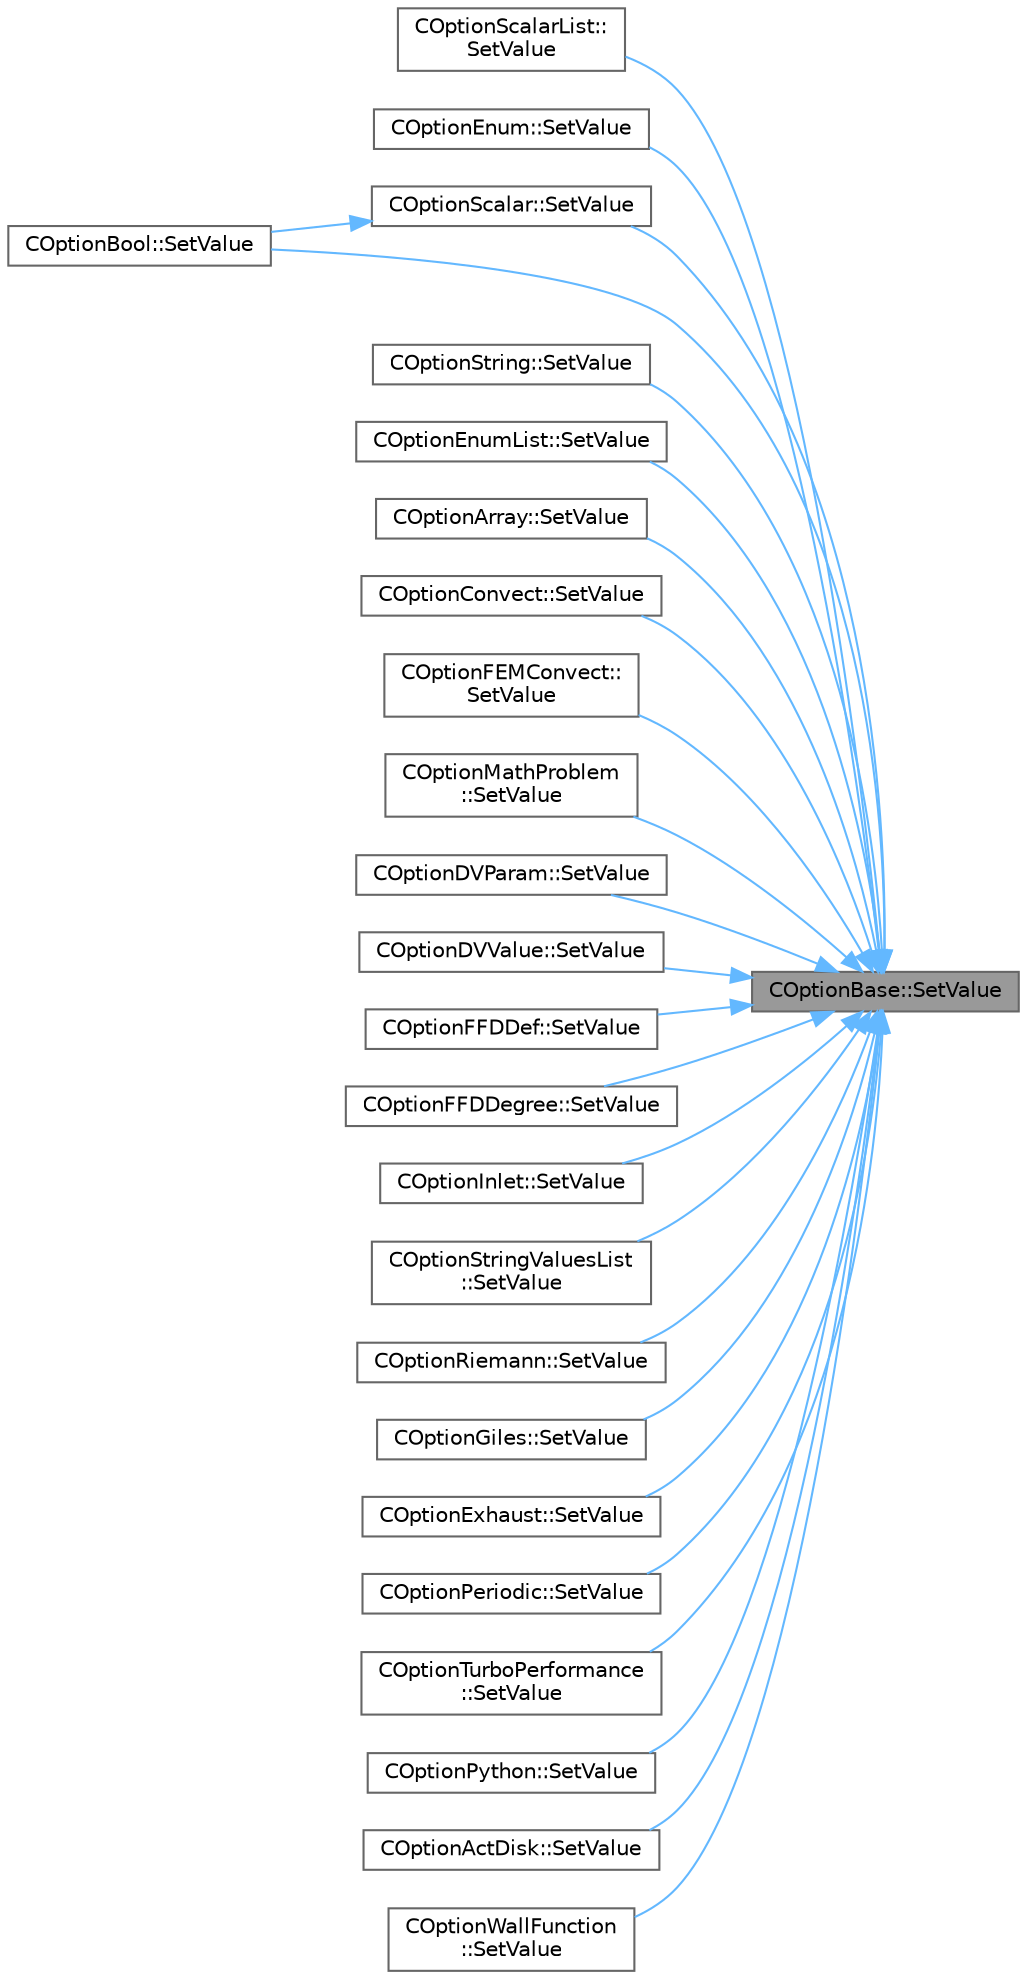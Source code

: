 digraph "COptionBase::SetValue"
{
 // LATEX_PDF_SIZE
  bgcolor="transparent";
  edge [fontname=Helvetica,fontsize=10,labelfontname=Helvetica,labelfontsize=10];
  node [fontname=Helvetica,fontsize=10,shape=box,height=0.2,width=0.4];
  rankdir="RL";
  Node1 [id="Node000001",label="COptionBase::SetValue",height=0.2,width=0.4,color="gray40", fillcolor="grey60", style="filled", fontcolor="black",tooltip=" "];
  Node1 -> Node2 [id="edge1_Node000001_Node000002",dir="back",color="steelblue1",style="solid",tooltip=" "];
  Node2 [id="Node000002",label="COptionScalarList::\lSetValue",height=0.2,width=0.4,color="grey40", fillcolor="white", style="filled",URL="$classCOptionScalarList.html#ad32ef413aa46843aeee74edb26071535",tooltip=" "];
  Node1 -> Node3 [id="edge2_Node000001_Node000003",dir="back",color="steelblue1",style="solid",tooltip=" "];
  Node3 [id="Node000003",label="COptionEnum::SetValue",height=0.2,width=0.4,color="grey40", fillcolor="white", style="filled",URL="$classCOptionEnum.html#ad93c6509210016752a2025f2faa2e2a0",tooltip=" "];
  Node1 -> Node4 [id="edge3_Node000001_Node000004",dir="back",color="steelblue1",style="solid",tooltip=" "];
  Node4 [id="Node000004",label="COptionScalar::SetValue",height=0.2,width=0.4,color="grey40", fillcolor="white", style="filled",URL="$classCOptionScalar.html#aa09d981d4a17187a27a737495f3120e6",tooltip=" "];
  Node4 -> Node5 [id="edge4_Node000004_Node000005",dir="back",color="steelblue1",style="solid",tooltip=" "];
  Node5 [id="Node000005",label="COptionBool::SetValue",height=0.2,width=0.4,color="grey40", fillcolor="white", style="filled",URL="$classCOptionBool.html#a696a4b033e34134f67028f11e517fffa",tooltip=" "];
  Node1 -> Node5 [id="edge5_Node000001_Node000005",dir="back",color="steelblue1",style="solid",tooltip=" "];
  Node1 -> Node6 [id="edge6_Node000001_Node000006",dir="back",color="steelblue1",style="solid",tooltip=" "];
  Node6 [id="Node000006",label="COptionString::SetValue",height=0.2,width=0.4,color="grey40", fillcolor="white", style="filled",URL="$classCOptionString.html#a256aad0d5d892555037dc5b5f2671813",tooltip=" "];
  Node1 -> Node7 [id="edge7_Node000001_Node000007",dir="back",color="steelblue1",style="solid",tooltip=" "];
  Node7 [id="Node000007",label="COptionEnumList::SetValue",height=0.2,width=0.4,color="grey40", fillcolor="white", style="filled",URL="$classCOptionEnumList.html#ad60fec536bbeb53f8e467e0c336722ac",tooltip=" "];
  Node1 -> Node8 [id="edge8_Node000001_Node000008",dir="back",color="steelblue1",style="solid",tooltip=" "];
  Node8 [id="Node000008",label="COptionArray::SetValue",height=0.2,width=0.4,color="grey40", fillcolor="white", style="filled",URL="$classCOptionArray.html#a22f68228d40640f07b359a08e0e7368c",tooltip=" "];
  Node1 -> Node9 [id="edge9_Node000001_Node000009",dir="back",color="steelblue1",style="solid",tooltip=" "];
  Node9 [id="Node000009",label="COptionConvect::SetValue",height=0.2,width=0.4,color="grey40", fillcolor="white", style="filled",URL="$classCOptionConvect.html#af3345a621a55e5aca539de1b3096a504",tooltip=" "];
  Node1 -> Node10 [id="edge10_Node000001_Node000010",dir="back",color="steelblue1",style="solid",tooltip=" "];
  Node10 [id="Node000010",label="COptionFEMConvect::\lSetValue",height=0.2,width=0.4,color="grey40", fillcolor="white", style="filled",URL="$classCOptionFEMConvect.html#a69e5558e0a7e17887d1e237542e5ae59",tooltip=" "];
  Node1 -> Node11 [id="edge11_Node000001_Node000011",dir="back",color="steelblue1",style="solid",tooltip=" "];
  Node11 [id="Node000011",label="COptionMathProblem\l::SetValue",height=0.2,width=0.4,color="grey40", fillcolor="white", style="filled",URL="$classCOptionMathProblem.html#ae78e0dba3c2f78703550d74e78ab9d7c",tooltip=" "];
  Node1 -> Node12 [id="edge12_Node000001_Node000012",dir="back",color="steelblue1",style="solid",tooltip=" "];
  Node12 [id="Node000012",label="COptionDVParam::SetValue",height=0.2,width=0.4,color="grey40", fillcolor="white", style="filled",URL="$classCOptionDVParam.html#a2a4925d1082aee204ad4ecdfb31207ed",tooltip=" "];
  Node1 -> Node13 [id="edge13_Node000001_Node000013",dir="back",color="steelblue1",style="solid",tooltip=" "];
  Node13 [id="Node000013",label="COptionDVValue::SetValue",height=0.2,width=0.4,color="grey40", fillcolor="white", style="filled",URL="$classCOptionDVValue.html#a902e75676c62ae6467086e8dbc33c3b2",tooltip=" "];
  Node1 -> Node14 [id="edge14_Node000001_Node000014",dir="back",color="steelblue1",style="solid",tooltip=" "];
  Node14 [id="Node000014",label="COptionFFDDef::SetValue",height=0.2,width=0.4,color="grey40", fillcolor="white", style="filled",URL="$classCOptionFFDDef.html#a77696fe356b50a392b16afca3045c9ec",tooltip=" "];
  Node1 -> Node15 [id="edge15_Node000001_Node000015",dir="back",color="steelblue1",style="solid",tooltip=" "];
  Node15 [id="Node000015",label="COptionFFDDegree::SetValue",height=0.2,width=0.4,color="grey40", fillcolor="white", style="filled",URL="$classCOptionFFDDegree.html#a9da69687f183185e31a3352958aae6d5",tooltip=" "];
  Node1 -> Node16 [id="edge16_Node000001_Node000016",dir="back",color="steelblue1",style="solid",tooltip=" "];
  Node16 [id="Node000016",label="COptionInlet::SetValue",height=0.2,width=0.4,color="grey40", fillcolor="white", style="filled",URL="$classCOptionInlet.html#a2971213613547da83d96c95cb395ac45",tooltip=" "];
  Node1 -> Node17 [id="edge17_Node000001_Node000017",dir="back",color="steelblue1",style="solid",tooltip=" "];
  Node17 [id="Node000017",label="COptionStringValuesList\l::SetValue",height=0.2,width=0.4,color="grey40", fillcolor="white", style="filled",URL="$classCOptionStringValuesList.html#a73c339154fe4baa46c000f62944af66f",tooltip=" "];
  Node1 -> Node18 [id="edge18_Node000001_Node000018",dir="back",color="steelblue1",style="solid",tooltip=" "];
  Node18 [id="Node000018",label="COptionRiemann::SetValue",height=0.2,width=0.4,color="grey40", fillcolor="white", style="filled",URL="$classCOptionRiemann.html#a6a88b82721a070f57ba90366441bdab8",tooltip=" "];
  Node1 -> Node19 [id="edge19_Node000001_Node000019",dir="back",color="steelblue1",style="solid",tooltip=" "];
  Node19 [id="Node000019",label="COptionGiles::SetValue",height=0.2,width=0.4,color="grey40", fillcolor="white", style="filled",URL="$classCOptionGiles.html#a221b9fce389ccc7089a10cad2ec9aeaf",tooltip=" "];
  Node1 -> Node20 [id="edge20_Node000001_Node000020",dir="back",color="steelblue1",style="solid",tooltip=" "];
  Node20 [id="Node000020",label="COptionExhaust::SetValue",height=0.2,width=0.4,color="grey40", fillcolor="white", style="filled",URL="$classCOptionExhaust.html#a955988a4817fbd064c6287cd50b60e84",tooltip=" "];
  Node1 -> Node21 [id="edge21_Node000001_Node000021",dir="back",color="steelblue1",style="solid",tooltip=" "];
  Node21 [id="Node000021",label="COptionPeriodic::SetValue",height=0.2,width=0.4,color="grey40", fillcolor="white", style="filled",URL="$classCOptionPeriodic.html#aa4d9a624fdf7f9ed13401dbba2390191",tooltip=" "];
  Node1 -> Node22 [id="edge22_Node000001_Node000022",dir="back",color="steelblue1",style="solid",tooltip=" "];
  Node22 [id="Node000022",label="COptionTurboPerformance\l::SetValue",height=0.2,width=0.4,color="grey40", fillcolor="white", style="filled",URL="$classCOptionTurboPerformance.html#ad2201f50747f066853a40c774faea8c8",tooltip=" "];
  Node1 -> Node23 [id="edge23_Node000001_Node000023",dir="back",color="steelblue1",style="solid",tooltip=" "];
  Node23 [id="Node000023",label="COptionPython::SetValue",height=0.2,width=0.4,color="grey40", fillcolor="white", style="filled",URL="$classCOptionPython.html#abf78f6e99886c399dde7b3c191ca1748",tooltip=" "];
  Node1 -> Node24 [id="edge24_Node000001_Node000024",dir="back",color="steelblue1",style="solid",tooltip=" "];
  Node24 [id="Node000024",label="COptionActDisk::SetValue",height=0.2,width=0.4,color="grey40", fillcolor="white", style="filled",URL="$classCOptionActDisk.html#a7b95601cc1b7397695d650b6dc9fdf92",tooltip=" "];
  Node1 -> Node25 [id="edge25_Node000001_Node000025",dir="back",color="steelblue1",style="solid",tooltip=" "];
  Node25 [id="Node000025",label="COptionWallFunction\l::SetValue",height=0.2,width=0.4,color="grey40", fillcolor="white", style="filled",URL="$classCOptionWallFunction.html#a6eb4ace3e23bb1905f600bf1b8176cb9",tooltip=" "];
}
